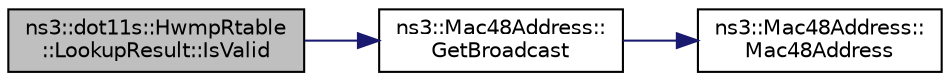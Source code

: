 digraph "ns3::dot11s::HwmpRtable::LookupResult::IsValid"
{
  edge [fontname="Helvetica",fontsize="10",labelfontname="Helvetica",labelfontsize="10"];
  node [fontname="Helvetica",fontsize="10",shape=record];
  rankdir="LR";
  Node1 [label="ns3::dot11s::HwmpRtable\l::LookupResult::IsValid",height=0.2,width=0.4,color="black", fillcolor="grey75", style="filled", fontcolor="black"];
  Node1 -> Node2 [color="midnightblue",fontsize="10",style="solid"];
  Node2 [label="ns3::Mac48Address::\lGetBroadcast",height=0.2,width=0.4,color="black", fillcolor="white", style="filled",URL="$db/dee/classns3_1_1Mac48Address.html#a55156e302c6bf950c0b558365adbde84"];
  Node2 -> Node3 [color="midnightblue",fontsize="10",style="solid"];
  Node3 [label="ns3::Mac48Address::\lMac48Address",height=0.2,width=0.4,color="black", fillcolor="white", style="filled",URL="$db/dee/classns3_1_1Mac48Address.html#a17882c09fc6317d5bcf4efdb62a37d07"];
}
